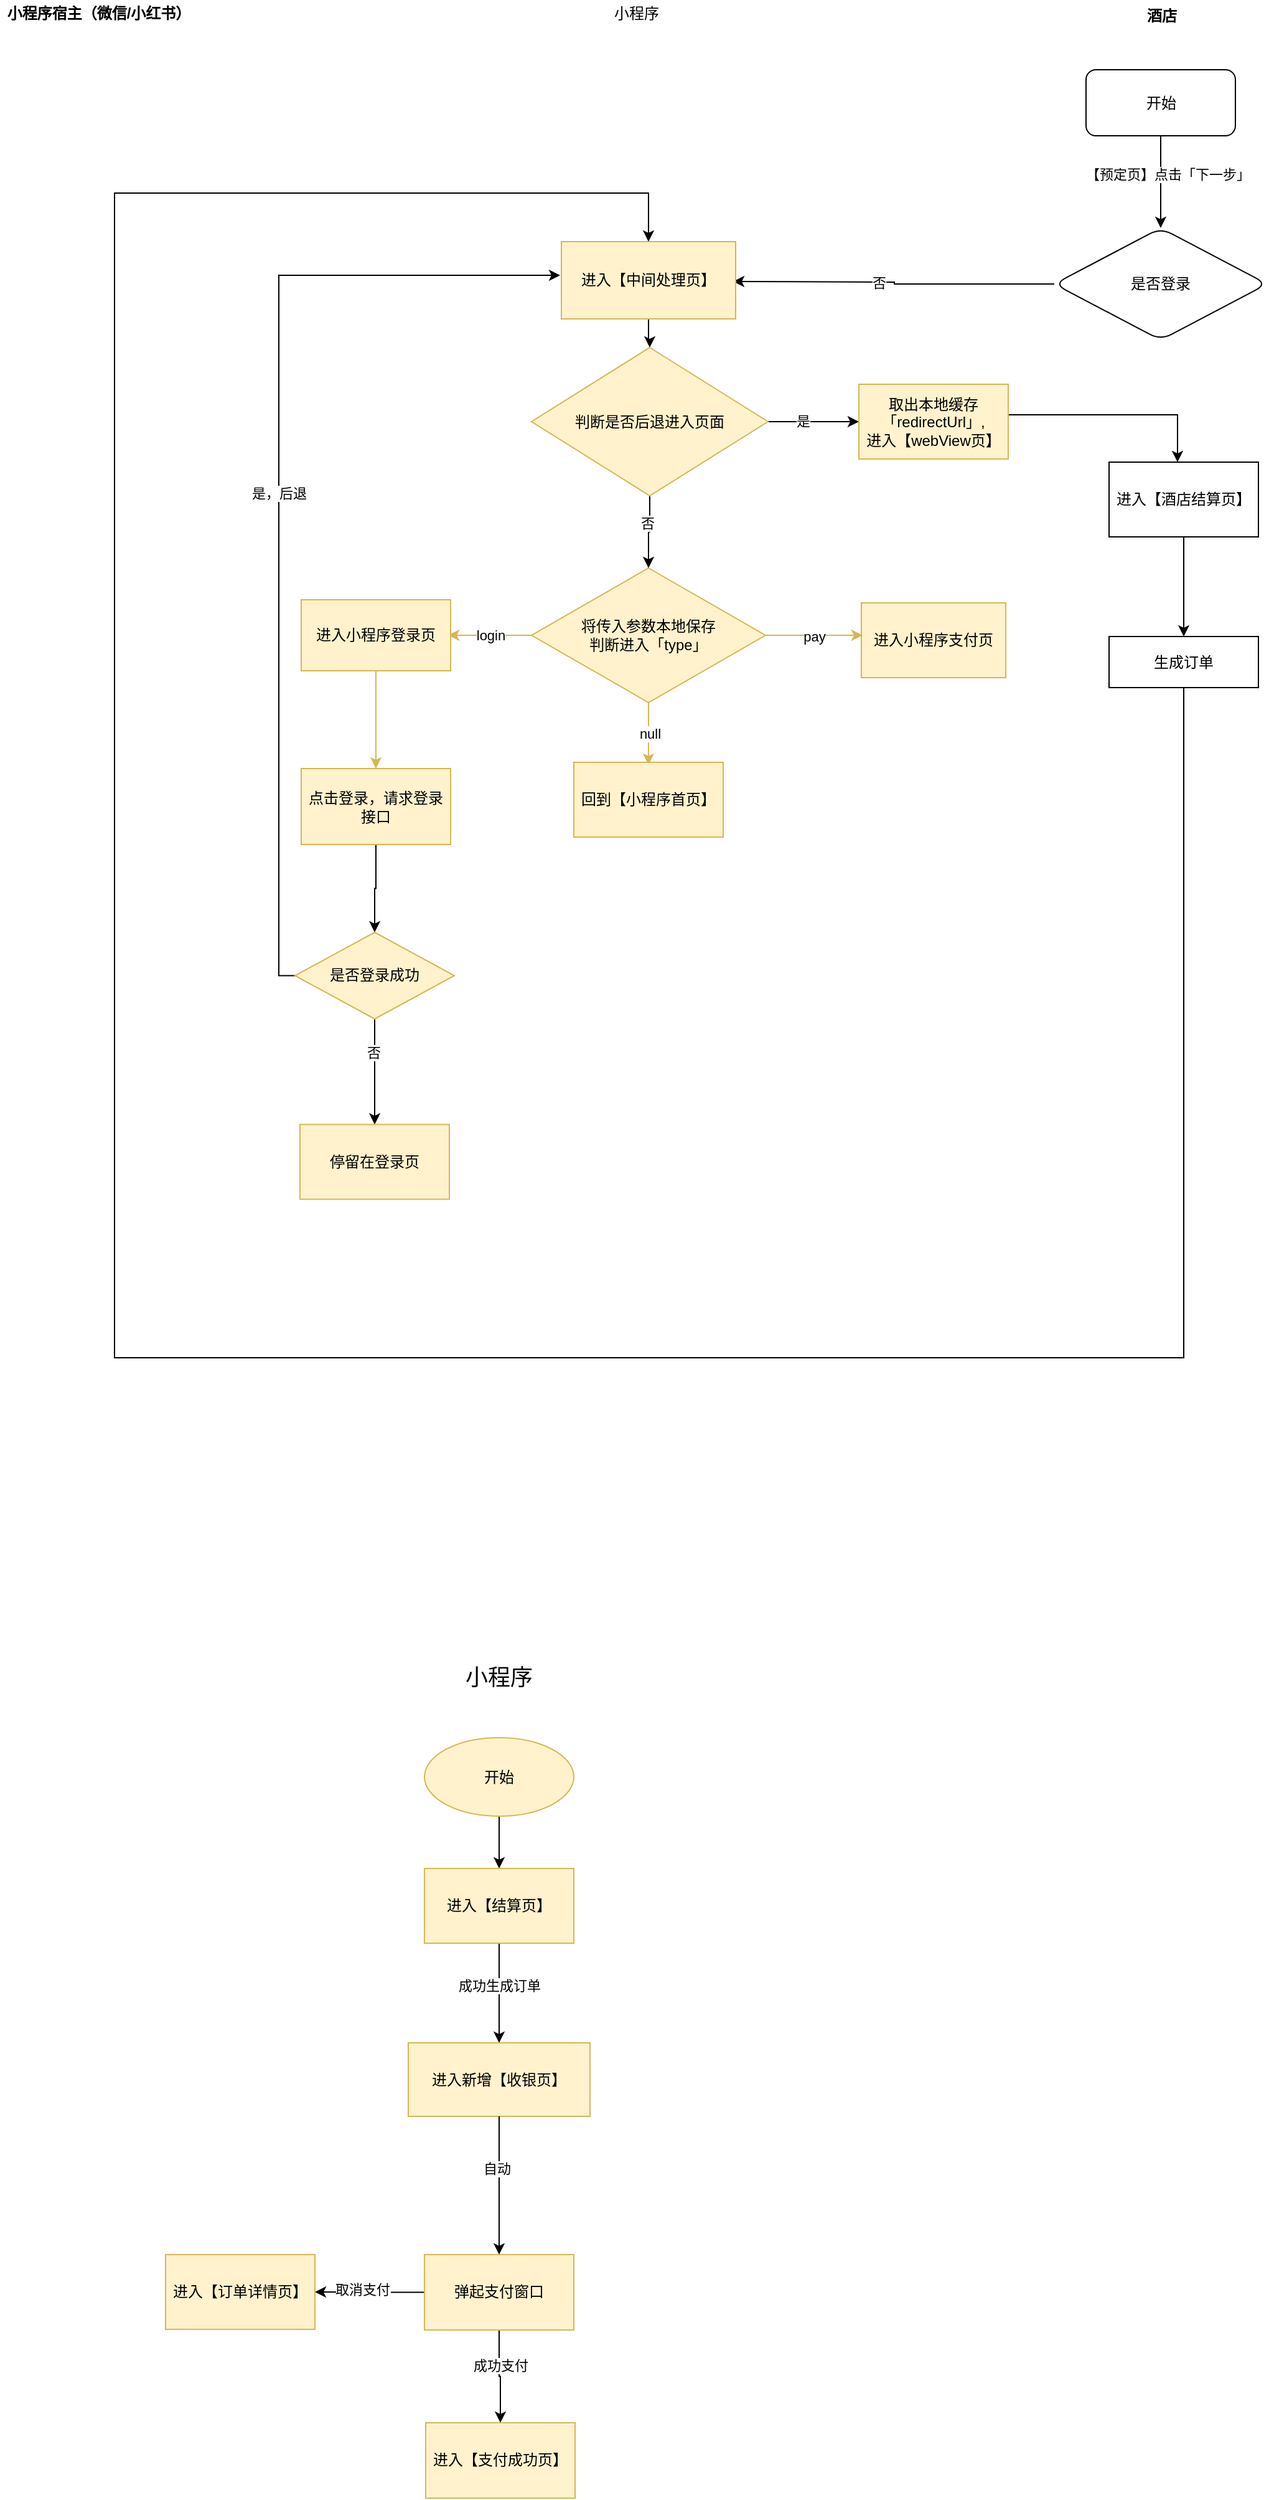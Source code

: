 <mxfile version="14.4.3" type="github">
  <diagram id="-vYZViqzsxjP3in_XCif" name="Page-1">
    <mxGraphModel dx="1186" dy="796" grid="0" gridSize="10" guides="1" tooltips="1" connect="1" arrows="1" fold="1" page="1" pageScale="1" pageWidth="1500" pageHeight="4000" math="0" shadow="0">
      <root>
        <mxCell id="0" />
        <mxCell id="1" parent="0" />
        <mxCell id="Hsc-TVN9lTPiEieQWm-b-27" value="" style="edgeStyle=orthogonalEdgeStyle;rounded=0;orthogonalLoop=1;jettySize=auto;html=1;startSize=26;" parent="1" source="Hsc-TVN9lTPiEieQWm-b-25" target="Hsc-TVN9lTPiEieQWm-b-26" edge="1">
          <mxGeometry relative="1" as="geometry" />
        </mxCell>
        <mxCell id="Hsc-TVN9lTPiEieQWm-b-28" value="【预定页】点击「下一步」" style="edgeLabel;html=1;align=center;verticalAlign=middle;resizable=0;points=[];" parent="Hsc-TVN9lTPiEieQWm-b-27" vertex="1" connectable="0">
          <mxGeometry x="-0.161" y="5" relative="1" as="geometry">
            <mxPoint as="offset" />
          </mxGeometry>
        </mxCell>
        <mxCell id="Hsc-TVN9lTPiEieQWm-b-25" value="开始" style="rounded=1;whiteSpace=wrap;html=1;startSize=26;fillColor=none;" parent="1" vertex="1">
          <mxGeometry x="1002.5" y="211" width="120" height="53" as="geometry" />
        </mxCell>
        <mxCell id="Hsc-TVN9lTPiEieQWm-b-41" value="" style="edgeStyle=orthogonalEdgeStyle;rounded=0;orthogonalLoop=1;jettySize=auto;html=1;startSize=26;" parent="1" source="Hsc-TVN9lTPiEieQWm-b-26" edge="1">
          <mxGeometry relative="1" as="geometry">
            <mxPoint x="719" y="381" as="targetPoint" />
            <Array as="points" />
          </mxGeometry>
        </mxCell>
        <mxCell id="Hsc-TVN9lTPiEieQWm-b-84" value="否" style="edgeLabel;html=1;align=center;verticalAlign=middle;resizable=0;points=[];" parent="Hsc-TVN9lTPiEieQWm-b-41" vertex="1" connectable="0">
          <mxGeometry x="0.1" relative="1" as="geometry">
            <mxPoint as="offset" />
          </mxGeometry>
        </mxCell>
        <mxCell id="Hsc-TVN9lTPiEieQWm-b-26" value="是否登录" style="rhombus;whiteSpace=wrap;html=1;rounded=1;fillColor=none;startSize=26;" parent="1" vertex="1">
          <mxGeometry x="977" y="338" width="171" height="90" as="geometry" />
        </mxCell>
        <mxCell id="Hsc-TVN9lTPiEieQWm-b-42" value="&lt;b&gt;小程序宿主（微信/小红书）&lt;br&gt;&lt;/b&gt;" style="text;html=1;resizable=0;autosize=1;align=center;verticalAlign=middle;points=[];fillColor=none;strokeColor=none;rounded=0;startSize=26;" parent="1" vertex="1">
          <mxGeometry x="130" y="157" width="157" height="18" as="geometry" />
        </mxCell>
        <mxCell id="Hsc-TVN9lTPiEieQWm-b-43" value="小程序" style="text;html=1;resizable=0;autosize=1;align=center;verticalAlign=middle;points=[];fillColor=none;strokeColor=none;rounded=0;startSize=26;" parent="1" vertex="1">
          <mxGeometry x="618" y="157" width="46" height="18" as="geometry" />
        </mxCell>
        <mxCell id="Hsc-TVN9lTPiEieQWm-b-44" value="&lt;p style=&quot;margin: 4px 0px 0px&quot;&gt;&lt;b&gt;酒店&lt;/b&gt;&lt;/p&gt;" style="text;html=1;resizable=0;autosize=1;align=center;verticalAlign=middle;points=[];fillColor=none;strokeColor=none;rounded=0;startSize=26;" parent="1" vertex="1">
          <mxGeometry x="1045.5" y="155" width="34" height="22" as="geometry" />
        </mxCell>
        <mxCell id="Hsc-TVN9lTPiEieQWm-b-76" value="" style="edgeStyle=orthogonalEdgeStyle;rounded=0;orthogonalLoop=1;jettySize=auto;html=1;startSize=26;" parent="1" source="Hsc-TVN9lTPiEieQWm-b-46" target="Hsc-TVN9lTPiEieQWm-b-75" edge="1">
          <mxGeometry relative="1" as="geometry" />
        </mxCell>
        <mxCell id="Hsc-TVN9lTPiEieQWm-b-46" value="进入【中间处理页】" style="rounded=0;whiteSpace=wrap;html=1;startSize=26;fillColor=#fff2cc;strokeColor=#d6b656;" parent="1" vertex="1">
          <mxGeometry x="581" y="349" width="140" height="62" as="geometry" />
        </mxCell>
        <mxCell id="Hsc-TVN9lTPiEieQWm-b-55" value="login" style="edgeStyle=orthogonalEdgeStyle;rounded=0;orthogonalLoop=1;jettySize=auto;html=1;exitX=0;exitY=0.5;exitDx=0;exitDy=0;startSize=26;fillColor=#fff2cc;strokeColor=#d6b656;" parent="1" source="Hsc-TVN9lTPiEieQWm-b-51" edge="1">
          <mxGeometry relative="1" as="geometry">
            <mxPoint x="490" y="665" as="targetPoint" />
          </mxGeometry>
        </mxCell>
        <mxCell id="Hsc-TVN9lTPiEieQWm-b-56" value="pay" style="edgeStyle=orthogonalEdgeStyle;rounded=0;orthogonalLoop=1;jettySize=auto;html=1;exitX=1;exitY=0.5;exitDx=0;exitDy=0;startSize=26;fillColor=#fff2cc;strokeColor=#d6b656;" parent="1" source="Hsc-TVN9lTPiEieQWm-b-51" edge="1">
          <mxGeometry relative="1" as="geometry">
            <mxPoint x="823" y="665" as="targetPoint" />
          </mxGeometry>
        </mxCell>
        <mxCell id="Hsc-TVN9lTPiEieQWm-b-60" value="null" style="edgeStyle=orthogonalEdgeStyle;rounded=0;orthogonalLoop=1;jettySize=auto;html=1;exitX=0.5;exitY=1;exitDx=0;exitDy=0;startSize=26;fillColor=#fff2cc;strokeColor=#d6b656;" parent="1" source="Hsc-TVN9lTPiEieQWm-b-51" edge="1">
          <mxGeometry relative="1" as="geometry">
            <mxPoint x="651" y="769" as="targetPoint" />
          </mxGeometry>
        </mxCell>
        <mxCell id="Hsc-TVN9lTPiEieQWm-b-51" value="将传入参数本地保存&lt;br&gt;判断进入「type」" style="rhombus;whiteSpace=wrap;html=1;rounded=0;fillColor=#fff2cc;startSize=26;strokeColor=#d6b656;" parent="1" vertex="1">
          <mxGeometry x="557" y="611" width="188" height="108" as="geometry" />
        </mxCell>
        <mxCell id="Hsc-TVN9lTPiEieQWm-b-61" value="回到【小程序首页】" style="whiteSpace=wrap;html=1;startSize=26;fillColor=#fff2cc;strokeColor=#d6b656;" parent="1" vertex="1">
          <mxGeometry x="591" y="767" width="120" height="60" as="geometry" />
        </mxCell>
        <mxCell id="Hsc-TVN9lTPiEieQWm-b-65" value="" style="edgeStyle=orthogonalEdgeStyle;rounded=0;orthogonalLoop=1;jettySize=auto;html=1;startSize=26;fillColor=#fff2cc;strokeColor=#d6b656;" parent="1" source="Hsc-TVN9lTPiEieQWm-b-62" target="Hsc-TVN9lTPiEieQWm-b-64" edge="1">
          <mxGeometry relative="1" as="geometry" />
        </mxCell>
        <mxCell id="Hsc-TVN9lTPiEieQWm-b-62" value="进入小程序登录页" style="whiteSpace=wrap;html=1;startSize=26;fillColor=#fff2cc;strokeColor=#d6b656;" parent="1" vertex="1">
          <mxGeometry x="372" y="636.5" width="120" height="57" as="geometry" />
        </mxCell>
        <mxCell id="Hsc-TVN9lTPiEieQWm-b-89" value="" style="edgeStyle=orthogonalEdgeStyle;rounded=0;orthogonalLoop=1;jettySize=auto;html=1;startSize=26;exitX=1;exitY=0.5;exitDx=0;exitDy=0;" parent="1" source="Hsc-TVN9lTPiEieQWm-b-80" target="Hsc-TVN9lTPiEieQWm-b-88" edge="1">
          <mxGeometry relative="1" as="geometry">
            <mxPoint x="943" y="490" as="sourcePoint" />
            <Array as="points">
              <mxPoint x="880" y="494" />
              <mxPoint x="880" y="488" />
              <mxPoint x="1076" y="488" />
            </Array>
          </mxGeometry>
        </mxCell>
        <mxCell id="Hsc-TVN9lTPiEieQWm-b-63" value="进入小程序支付页" style="whiteSpace=wrap;html=1;startSize=26;fillColor=#fff2cc;strokeColor=#d6b656;" parent="1" vertex="1">
          <mxGeometry x="822" y="639" width="116" height="60" as="geometry" />
        </mxCell>
        <mxCell id="Hsc-TVN9lTPiEieQWm-b-68" value="" style="edgeStyle=orthogonalEdgeStyle;rounded=0;orthogonalLoop=1;jettySize=auto;html=1;startSize=26;" parent="1" source="Hsc-TVN9lTPiEieQWm-b-64" target="Hsc-TVN9lTPiEieQWm-b-67" edge="1">
          <mxGeometry relative="1" as="geometry" />
        </mxCell>
        <mxCell id="Hsc-TVN9lTPiEieQWm-b-64" value="点击登录，请求登录接口" style="whiteSpace=wrap;html=1;fillColor=#fff2cc;startSize=26;strokeColor=#d6b656;" parent="1" vertex="1">
          <mxGeometry x="372" y="772" width="120" height="61" as="geometry" />
        </mxCell>
        <mxCell id="Hsc-TVN9lTPiEieQWm-b-70" value="" style="edgeStyle=orthogonalEdgeStyle;rounded=0;orthogonalLoop=1;jettySize=auto;html=1;startSize=26;" parent="1" source="Hsc-TVN9lTPiEieQWm-b-67" target="Hsc-TVN9lTPiEieQWm-b-69" edge="1">
          <mxGeometry relative="1" as="geometry" />
        </mxCell>
        <mxCell id="Hsc-TVN9lTPiEieQWm-b-71" value="否" style="edgeLabel;html=1;align=center;verticalAlign=middle;resizable=0;points=[];" parent="Hsc-TVN9lTPiEieQWm-b-70" vertex="1" connectable="0">
          <mxGeometry x="-0.363" y="-1" relative="1" as="geometry">
            <mxPoint as="offset" />
          </mxGeometry>
        </mxCell>
        <mxCell id="Hsc-TVN9lTPiEieQWm-b-83" value="是，后退" style="edgeStyle=orthogonalEdgeStyle;rounded=0;orthogonalLoop=1;jettySize=auto;html=1;startSize=26;" parent="1" source="Hsc-TVN9lTPiEieQWm-b-67" edge="1">
          <mxGeometry relative="1" as="geometry">
            <mxPoint x="580" y="376" as="targetPoint" />
            <Array as="points">
              <mxPoint x="354" y="938" />
              <mxPoint x="354" y="376" />
            </Array>
          </mxGeometry>
        </mxCell>
        <mxCell id="Hsc-TVN9lTPiEieQWm-b-67" value="是否登录成功" style="rhombus;whiteSpace=wrap;html=1;strokeColor=#d6b656;fillColor=#fff2cc;startSize=26;" parent="1" vertex="1">
          <mxGeometry x="367" y="903.5" width="128" height="69.5" as="geometry" />
        </mxCell>
        <mxCell id="Hsc-TVN9lTPiEieQWm-b-69" value="停留在登录页" style="whiteSpace=wrap;html=1;strokeColor=#d6b656;fillColor=#fff2cc;startSize=26;" parent="1" vertex="1">
          <mxGeometry x="371" y="1057.75" width="120" height="60" as="geometry" />
        </mxCell>
        <mxCell id="Hsc-TVN9lTPiEieQWm-b-77" style="edgeStyle=orthogonalEdgeStyle;rounded=0;orthogonalLoop=1;jettySize=auto;html=1;entryX=0.5;entryY=0;entryDx=0;entryDy=0;startSize=26;" parent="1" source="Hsc-TVN9lTPiEieQWm-b-75" target="Hsc-TVN9lTPiEieQWm-b-51" edge="1">
          <mxGeometry relative="1" as="geometry" />
        </mxCell>
        <mxCell id="Hsc-TVN9lTPiEieQWm-b-78" value="否" style="edgeLabel;html=1;align=center;verticalAlign=middle;resizable=0;points=[];" parent="Hsc-TVN9lTPiEieQWm-b-77" vertex="1" connectable="0">
          <mxGeometry x="-0.254" y="-2" relative="1" as="geometry">
            <mxPoint as="offset" />
          </mxGeometry>
        </mxCell>
        <mxCell id="Hsc-TVN9lTPiEieQWm-b-79" style="edgeStyle=orthogonalEdgeStyle;rounded=0;orthogonalLoop=1;jettySize=auto;html=1;exitX=1;exitY=0.5;exitDx=0;exitDy=0;startSize=26;entryX=0;entryY=0.5;entryDx=0;entryDy=0;" parent="1" source="Hsc-TVN9lTPiEieQWm-b-75" target="Hsc-TVN9lTPiEieQWm-b-80" edge="1">
          <mxGeometry relative="1" as="geometry">
            <mxPoint x="809" y="494" as="targetPoint" />
          </mxGeometry>
        </mxCell>
        <mxCell id="Hsc-TVN9lTPiEieQWm-b-85" value="是" style="edgeLabel;html=1;align=center;verticalAlign=middle;resizable=0;points=[];" parent="Hsc-TVN9lTPiEieQWm-b-79" vertex="1" connectable="0">
          <mxGeometry x="-0.233" y="2" relative="1" as="geometry">
            <mxPoint y="1" as="offset" />
          </mxGeometry>
        </mxCell>
        <mxCell id="Hsc-TVN9lTPiEieQWm-b-75" value="判断是否后退进入页面" style="rhombus;whiteSpace=wrap;html=1;rounded=0;strokeColor=#d6b656;fillColor=#fff2cc;startSize=26;" parent="1" vertex="1">
          <mxGeometry x="557" y="434" width="190" height="119" as="geometry" />
        </mxCell>
        <mxCell id="Hsc-TVN9lTPiEieQWm-b-80" value="取出本地缓存「redirectUrl」,&lt;br&gt;进入【webView页】" style="whiteSpace=wrap;html=1;startSize=26;fillColor=#fff2cc;strokeColor=#d6b656;" parent="1" vertex="1">
          <mxGeometry x="820" y="463.5" width="120" height="60" as="geometry" />
        </mxCell>
        <mxCell id="Hsc-TVN9lTPiEieQWm-b-91" value="" style="edgeStyle=orthogonalEdgeStyle;rounded=0;orthogonalLoop=1;jettySize=auto;html=1;startSize=26;" parent="1" source="Hsc-TVN9lTPiEieQWm-b-88" target="Hsc-TVN9lTPiEieQWm-b-90" edge="1">
          <mxGeometry relative="1" as="geometry" />
        </mxCell>
        <mxCell id="Hsc-TVN9lTPiEieQWm-b-88" value="进入【酒店结算页】" style="whiteSpace=wrap;html=1;startSize=26;" parent="1" vertex="1">
          <mxGeometry x="1021" y="526" width="120" height="60" as="geometry" />
        </mxCell>
        <mxCell id="Hsc-TVN9lTPiEieQWm-b-92" style="edgeStyle=orthogonalEdgeStyle;rounded=0;orthogonalLoop=1;jettySize=auto;html=1;startSize=26;entryX=0.5;entryY=0;entryDx=0;entryDy=0;" parent="1" source="Hsc-TVN9lTPiEieQWm-b-90" target="Hsc-TVN9lTPiEieQWm-b-46" edge="1">
          <mxGeometry relative="1" as="geometry">
            <mxPoint x="600" y="580" as="targetPoint" />
            <Array as="points">
              <mxPoint x="1081" y="1245" />
              <mxPoint x="222" y="1245" />
              <mxPoint x="222" y="310" />
              <mxPoint x="651" y="310" />
            </Array>
          </mxGeometry>
        </mxCell>
        <mxCell id="Hsc-TVN9lTPiEieQWm-b-90" value="生成订单" style="whiteSpace=wrap;html=1;startSize=26;" parent="1" vertex="1">
          <mxGeometry x="1021" y="666" width="120" height="41" as="geometry" />
        </mxCell>
        <mxCell id="DCgXC_RyApqCIBcc9tfi-1" value="&lt;font style=&quot;font-size: 18px&quot;&gt;小程序&lt;/font&gt;" style="text;html=1;strokeColor=none;fillColor=none;align=center;verticalAlign=middle;whiteSpace=wrap;rounded=0;" parent="1" vertex="1">
          <mxGeometry x="482" y="1474" width="98" height="56" as="geometry" />
        </mxCell>
        <mxCell id="DCgXC_RyApqCIBcc9tfi-5" value="" style="edgeStyle=orthogonalEdgeStyle;rounded=0;orthogonalLoop=1;jettySize=auto;html=1;" parent="1" source="DCgXC_RyApqCIBcc9tfi-2" target="DCgXC_RyApqCIBcc9tfi-4" edge="1">
          <mxGeometry relative="1" as="geometry" />
        </mxCell>
        <mxCell id="DCgXC_RyApqCIBcc9tfi-2" value="开始" style="ellipse;whiteSpace=wrap;html=1;fillColor=#fff2cc;strokeColor=#d6b656;" parent="1" vertex="1">
          <mxGeometry x="471" y="1550" width="120" height="63" as="geometry" />
        </mxCell>
        <mxCell id="DCgXC_RyApqCIBcc9tfi-8" value="" style="edgeStyle=orthogonalEdgeStyle;rounded=0;orthogonalLoop=1;jettySize=auto;html=1;" parent="1" source="DCgXC_RyApqCIBcc9tfi-4" target="DCgXC_RyApqCIBcc9tfi-7" edge="1">
          <mxGeometry relative="1" as="geometry" />
        </mxCell>
        <mxCell id="DCgXC_RyApqCIBcc9tfi-9" value="成功生成订单" style="edgeLabel;html=1;align=center;verticalAlign=middle;resizable=0;points=[];" parent="DCgXC_RyApqCIBcc9tfi-8" vertex="1" connectable="0">
          <mxGeometry x="-0.15" relative="1" as="geometry">
            <mxPoint as="offset" />
          </mxGeometry>
        </mxCell>
        <mxCell id="DCgXC_RyApqCIBcc9tfi-4" value="进入【结算页】" style="whiteSpace=wrap;html=1;strokeColor=#d6b656;fillColor=#fff2cc;" parent="1" vertex="1">
          <mxGeometry x="471" y="1655" width="120" height="60" as="geometry" />
        </mxCell>
        <mxCell id="DCgXC_RyApqCIBcc9tfi-7" value="进入新增【收银页】" style="whiteSpace=wrap;html=1;strokeColor=#d6b656;fillColor=#fff2cc;" parent="1" vertex="1">
          <mxGeometry x="458" y="1795" width="146" height="59" as="geometry" />
        </mxCell>
        <mxCell id="DCgXC_RyApqCIBcc9tfi-21" value="" style="edgeStyle=orthogonalEdgeStyle;rounded=0;orthogonalLoop=1;jettySize=auto;html=1;" parent="1" source="DCgXC_RyApqCIBcc9tfi-7" target="DCgXC_RyApqCIBcc9tfi-20" edge="1">
          <mxGeometry relative="1" as="geometry">
            <mxPoint x="532" y="1857" as="sourcePoint" />
          </mxGeometry>
        </mxCell>
        <mxCell id="DCgXC_RyApqCIBcc9tfi-22" value="自动" style="edgeLabel;html=1;align=center;verticalAlign=middle;resizable=0;points=[];" parent="DCgXC_RyApqCIBcc9tfi-21" vertex="1" connectable="0">
          <mxGeometry x="-0.239" y="-2" relative="1" as="geometry">
            <mxPoint as="offset" />
          </mxGeometry>
        </mxCell>
        <mxCell id="DCgXC_RyApqCIBcc9tfi-29" value="" style="edgeStyle=orthogonalEdgeStyle;rounded=0;orthogonalLoop=1;jettySize=auto;html=1;" parent="1" source="DCgXC_RyApqCIBcc9tfi-20" target="DCgXC_RyApqCIBcc9tfi-28" edge="1">
          <mxGeometry relative="1" as="geometry" />
        </mxCell>
        <mxCell id="DCgXC_RyApqCIBcc9tfi-34" value="成功支付" style="edgeLabel;html=1;align=center;verticalAlign=middle;resizable=0;points=[];" parent="DCgXC_RyApqCIBcc9tfi-29" vertex="1" connectable="0">
          <mxGeometry x="-0.25" y="1" relative="1" as="geometry">
            <mxPoint as="offset" />
          </mxGeometry>
        </mxCell>
        <mxCell id="DCgXC_RyApqCIBcc9tfi-42" value="" style="edgeStyle=orthogonalEdgeStyle;rounded=0;orthogonalLoop=1;jettySize=auto;html=1;" parent="1" source="DCgXC_RyApqCIBcc9tfi-20" target="DCgXC_RyApqCIBcc9tfi-41" edge="1">
          <mxGeometry relative="1" as="geometry" />
        </mxCell>
        <mxCell id="DCgXC_RyApqCIBcc9tfi-43" value="取消支付" style="edgeLabel;html=1;align=center;verticalAlign=middle;resizable=0;points=[];" parent="DCgXC_RyApqCIBcc9tfi-42" vertex="1" connectable="0">
          <mxGeometry x="0.15" y="-2" relative="1" as="geometry">
            <mxPoint as="offset" />
          </mxGeometry>
        </mxCell>
        <mxCell id="DCgXC_RyApqCIBcc9tfi-20" value="弹起支付窗口" style="whiteSpace=wrap;html=1;strokeColor=#d6b656;fillColor=#fff2cc;" parent="1" vertex="1">
          <mxGeometry x="471" y="1965" width="120" height="60.5" as="geometry" />
        </mxCell>
        <mxCell id="DCgXC_RyApqCIBcc9tfi-28" value="进入【支付成功页】" style="whiteSpace=wrap;html=1;strokeColor=#d6b656;fillColor=#fff2cc;" parent="1" vertex="1">
          <mxGeometry x="472" y="2100" width="120" height="60.5" as="geometry" />
        </mxCell>
        <mxCell id="DCgXC_RyApqCIBcc9tfi-41" value="进入【订单详情页】" style="whiteSpace=wrap;html=1;strokeColor=#d6b656;fillColor=#fff2cc;" parent="1" vertex="1">
          <mxGeometry x="263" y="1965" width="120" height="60" as="geometry" />
        </mxCell>
      </root>
    </mxGraphModel>
  </diagram>
</mxfile>
